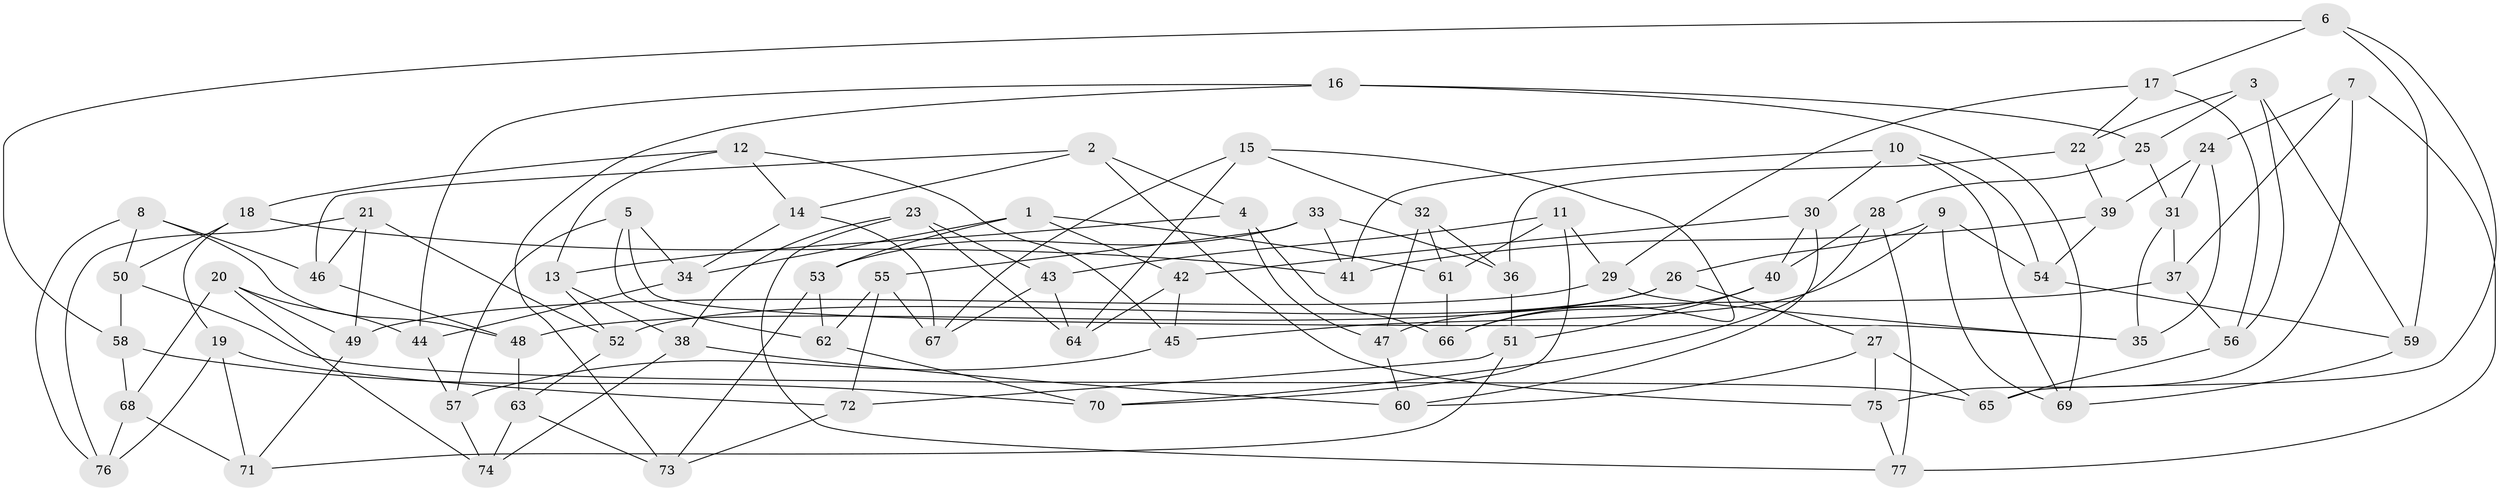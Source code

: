 // Generated by graph-tools (version 1.1) at 2025/50/03/09/25 03:50:56]
// undirected, 77 vertices, 154 edges
graph export_dot {
graph [start="1"]
  node [color=gray90,style=filled];
  1;
  2;
  3;
  4;
  5;
  6;
  7;
  8;
  9;
  10;
  11;
  12;
  13;
  14;
  15;
  16;
  17;
  18;
  19;
  20;
  21;
  22;
  23;
  24;
  25;
  26;
  27;
  28;
  29;
  30;
  31;
  32;
  33;
  34;
  35;
  36;
  37;
  38;
  39;
  40;
  41;
  42;
  43;
  44;
  45;
  46;
  47;
  48;
  49;
  50;
  51;
  52;
  53;
  54;
  55;
  56;
  57;
  58;
  59;
  60;
  61;
  62;
  63;
  64;
  65;
  66;
  67;
  68;
  69;
  70;
  71;
  72;
  73;
  74;
  75;
  76;
  77;
  1 -- 34;
  1 -- 53;
  1 -- 61;
  1 -- 42;
  2 -- 46;
  2 -- 4;
  2 -- 75;
  2 -- 14;
  3 -- 56;
  3 -- 22;
  3 -- 25;
  3 -- 59;
  4 -- 47;
  4 -- 66;
  4 -- 13;
  5 -- 62;
  5 -- 34;
  5 -- 35;
  5 -- 57;
  6 -- 58;
  6 -- 59;
  6 -- 65;
  6 -- 17;
  7 -- 77;
  7 -- 75;
  7 -- 37;
  7 -- 24;
  8 -- 76;
  8 -- 48;
  8 -- 46;
  8 -- 50;
  9 -- 69;
  9 -- 45;
  9 -- 26;
  9 -- 54;
  10 -- 54;
  10 -- 30;
  10 -- 41;
  10 -- 69;
  11 -- 70;
  11 -- 29;
  11 -- 43;
  11 -- 61;
  12 -- 14;
  12 -- 18;
  12 -- 13;
  12 -- 45;
  13 -- 38;
  13 -- 52;
  14 -- 34;
  14 -- 67;
  15 -- 66;
  15 -- 32;
  15 -- 67;
  15 -- 64;
  16 -- 25;
  16 -- 44;
  16 -- 69;
  16 -- 73;
  17 -- 56;
  17 -- 22;
  17 -- 29;
  18 -- 19;
  18 -- 50;
  18 -- 41;
  19 -- 76;
  19 -- 71;
  19 -- 72;
  20 -- 68;
  20 -- 74;
  20 -- 44;
  20 -- 49;
  21 -- 76;
  21 -- 49;
  21 -- 46;
  21 -- 52;
  22 -- 39;
  22 -- 36;
  23 -- 43;
  23 -- 38;
  23 -- 64;
  23 -- 77;
  24 -- 39;
  24 -- 31;
  24 -- 35;
  25 -- 28;
  25 -- 31;
  26 -- 27;
  26 -- 52;
  26 -- 48;
  27 -- 75;
  27 -- 65;
  27 -- 60;
  28 -- 40;
  28 -- 77;
  28 -- 70;
  29 -- 35;
  29 -- 49;
  30 -- 40;
  30 -- 60;
  30 -- 42;
  31 -- 35;
  31 -- 37;
  32 -- 61;
  32 -- 47;
  32 -- 36;
  33 -- 41;
  33 -- 53;
  33 -- 55;
  33 -- 36;
  34 -- 44;
  36 -- 51;
  37 -- 47;
  37 -- 56;
  38 -- 60;
  38 -- 74;
  39 -- 54;
  39 -- 41;
  40 -- 66;
  40 -- 51;
  42 -- 64;
  42 -- 45;
  43 -- 64;
  43 -- 67;
  44 -- 57;
  45 -- 57;
  46 -- 48;
  47 -- 60;
  48 -- 63;
  49 -- 71;
  50 -- 58;
  50 -- 65;
  51 -- 71;
  51 -- 72;
  52 -- 63;
  53 -- 73;
  53 -- 62;
  54 -- 59;
  55 -- 67;
  55 -- 62;
  55 -- 72;
  56 -- 65;
  57 -- 74;
  58 -- 70;
  58 -- 68;
  59 -- 69;
  61 -- 66;
  62 -- 70;
  63 -- 74;
  63 -- 73;
  68 -- 76;
  68 -- 71;
  72 -- 73;
  75 -- 77;
}
